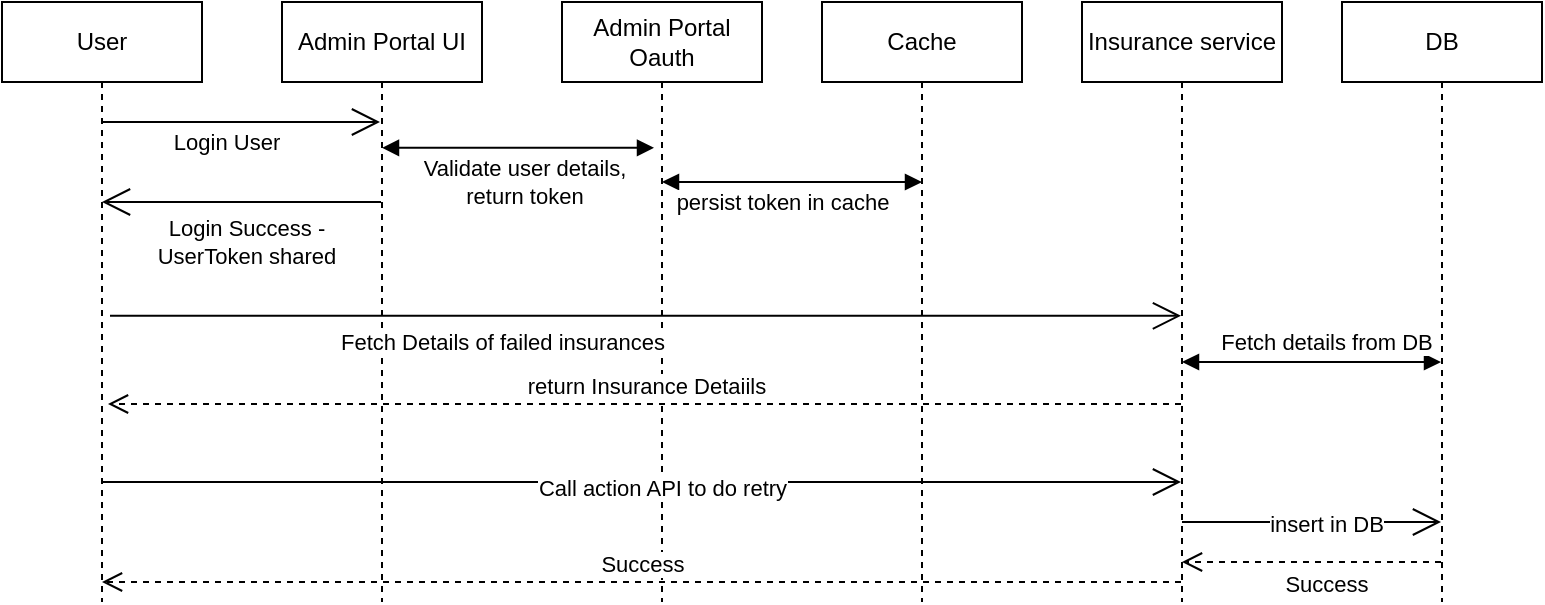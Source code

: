 <mxfile version="21.3.2" type="github">
  <diagram name="Page-1" id="_siwDrFcKnk8f0ph_S-L">
    <mxGraphModel dx="1194" dy="648" grid="1" gridSize="10" guides="1" tooltips="1" connect="1" arrows="1" fold="1" page="1" pageScale="1" pageWidth="850" pageHeight="1100" math="0" shadow="0">
      <root>
        <mxCell id="0" />
        <mxCell id="1" parent="0" />
        <mxCell id="wFQ3WPzUi1SbIOGA0kf2-1" value="User" style="shape=umlLifeline;perimeter=lifelinePerimeter;whiteSpace=wrap;html=1;container=1;dropTarget=0;collapsible=0;recursiveResize=0;outlineConnect=0;portConstraint=eastwest;newEdgeStyle={&quot;edgeStyle&quot;:&quot;elbowEdgeStyle&quot;,&quot;elbow&quot;:&quot;vertical&quot;,&quot;curved&quot;:0,&quot;rounded&quot;:0};" vertex="1" parent="1">
          <mxGeometry x="70" y="60" width="100" height="300" as="geometry" />
        </mxCell>
        <mxCell id="wFQ3WPzUi1SbIOGA0kf2-2" value="Admin Portal UI" style="shape=umlLifeline;perimeter=lifelinePerimeter;whiteSpace=wrap;html=1;container=1;dropTarget=0;collapsible=0;recursiveResize=0;outlineConnect=0;portConstraint=eastwest;newEdgeStyle={&quot;edgeStyle&quot;:&quot;elbowEdgeStyle&quot;,&quot;elbow&quot;:&quot;vertical&quot;,&quot;curved&quot;:0,&quot;rounded&quot;:0};" vertex="1" parent="1">
          <mxGeometry x="210" y="60" width="100" height="300" as="geometry" />
        </mxCell>
        <mxCell id="wFQ3WPzUi1SbIOGA0kf2-3" value="Cache" style="shape=umlLifeline;perimeter=lifelinePerimeter;whiteSpace=wrap;html=1;container=1;dropTarget=0;collapsible=0;recursiveResize=0;outlineConnect=0;portConstraint=eastwest;newEdgeStyle={&quot;edgeStyle&quot;:&quot;elbowEdgeStyle&quot;,&quot;elbow&quot;:&quot;vertical&quot;,&quot;curved&quot;:0,&quot;rounded&quot;:0};" vertex="1" parent="1">
          <mxGeometry x="480" y="60" width="100" height="300" as="geometry" />
        </mxCell>
        <mxCell id="wFQ3WPzUi1SbIOGA0kf2-4" value="Admin Portal Oauth" style="shape=umlLifeline;perimeter=lifelinePerimeter;whiteSpace=wrap;html=1;container=1;dropTarget=0;collapsible=0;recursiveResize=0;outlineConnect=0;portConstraint=eastwest;newEdgeStyle={&quot;edgeStyle&quot;:&quot;elbowEdgeStyle&quot;,&quot;elbow&quot;:&quot;vertical&quot;,&quot;curved&quot;:0,&quot;rounded&quot;:0};" vertex="1" parent="1">
          <mxGeometry x="350" y="60" width="100" height="300" as="geometry" />
        </mxCell>
        <mxCell id="wFQ3WPzUi1SbIOGA0kf2-5" value="Insurance service" style="shape=umlLifeline;perimeter=lifelinePerimeter;whiteSpace=wrap;html=1;container=1;dropTarget=0;collapsible=0;recursiveResize=0;outlineConnect=0;portConstraint=eastwest;newEdgeStyle={&quot;edgeStyle&quot;:&quot;elbowEdgeStyle&quot;,&quot;elbow&quot;:&quot;vertical&quot;,&quot;curved&quot;:0,&quot;rounded&quot;:0};" vertex="1" parent="1">
          <mxGeometry x="610" y="60" width="100" height="300" as="geometry" />
        </mxCell>
        <mxCell id="wFQ3WPzUi1SbIOGA0kf2-6" value="DB" style="shape=umlLifeline;perimeter=lifelinePerimeter;whiteSpace=wrap;html=1;container=1;dropTarget=0;collapsible=0;recursiveResize=0;outlineConnect=0;portConstraint=eastwest;newEdgeStyle={&quot;edgeStyle&quot;:&quot;elbowEdgeStyle&quot;,&quot;elbow&quot;:&quot;vertical&quot;,&quot;curved&quot;:0,&quot;rounded&quot;:0};" vertex="1" parent="1">
          <mxGeometry x="740" y="60" width="100" height="300" as="geometry" />
        </mxCell>
        <mxCell id="wFQ3WPzUi1SbIOGA0kf2-7" value="" style="endArrow=open;endFill=1;endSize=12;html=1;rounded=0;entryX=0.49;entryY=0.2;entryDx=0;entryDy=0;entryPerimeter=0;" edge="1" parent="1" source="wFQ3WPzUi1SbIOGA0kf2-1" target="wFQ3WPzUi1SbIOGA0kf2-2">
          <mxGeometry width="160" relative="1" as="geometry">
            <mxPoint x="340" y="340" as="sourcePoint" />
            <mxPoint x="500" y="340" as="targetPoint" />
          </mxGeometry>
        </mxCell>
        <mxCell id="wFQ3WPzUi1SbIOGA0kf2-8" value="Login User" style="edgeLabel;html=1;align=center;verticalAlign=middle;resizable=0;points=[];" vertex="1" connectable="0" parent="wFQ3WPzUi1SbIOGA0kf2-7">
          <mxGeometry x="-0.276" y="-2" relative="1" as="geometry">
            <mxPoint x="11" y="8" as="offset" />
          </mxGeometry>
        </mxCell>
        <mxCell id="wFQ3WPzUi1SbIOGA0kf2-9" value="" style="endArrow=open;endFill=1;endSize=12;html=1;rounded=0;" edge="1" parent="1" source="wFQ3WPzUi1SbIOGA0kf2-2" target="wFQ3WPzUi1SbIOGA0kf2-1">
          <mxGeometry width="160" relative="1" as="geometry">
            <mxPoint x="340" y="340" as="sourcePoint" />
            <mxPoint x="500" y="340" as="targetPoint" />
            <Array as="points">
              <mxPoint x="180" y="160" />
            </Array>
          </mxGeometry>
        </mxCell>
        <mxCell id="wFQ3WPzUi1SbIOGA0kf2-10" value="Login Success - &lt;br&gt;UserToken shared" style="edgeLabel;html=1;align=center;verticalAlign=middle;resizable=0;points=[];" vertex="1" connectable="0" parent="wFQ3WPzUi1SbIOGA0kf2-9">
          <mxGeometry x="0.35" y="-1" relative="1" as="geometry">
            <mxPoint x="26" y="21" as="offset" />
          </mxGeometry>
        </mxCell>
        <mxCell id="wFQ3WPzUi1SbIOGA0kf2-12" value="" style="endArrow=block;startArrow=block;endFill=1;startFill=1;html=1;rounded=0;entryX=0.46;entryY=0.243;entryDx=0;entryDy=0;entryPerimeter=0;" edge="1" parent="1" source="wFQ3WPzUi1SbIOGA0kf2-2" target="wFQ3WPzUi1SbIOGA0kf2-4">
          <mxGeometry width="160" relative="1" as="geometry">
            <mxPoint x="340" y="340" as="sourcePoint" />
            <mxPoint x="500" y="340" as="targetPoint" />
          </mxGeometry>
        </mxCell>
        <mxCell id="wFQ3WPzUi1SbIOGA0kf2-13" value="Validate user details, &lt;br&gt;return token" style="edgeLabel;html=1;align=center;verticalAlign=middle;resizable=0;points=[];" vertex="1" connectable="0" parent="wFQ3WPzUi1SbIOGA0kf2-12">
          <mxGeometry x="-0.275" y="-2" relative="1" as="geometry">
            <mxPoint x="21" y="15" as="offset" />
          </mxGeometry>
        </mxCell>
        <mxCell id="wFQ3WPzUi1SbIOGA0kf2-14" value="" style="endArrow=open;endFill=1;endSize=12;html=1;rounded=0;exitX=0.54;exitY=0.523;exitDx=0;exitDy=0;exitPerimeter=0;" edge="1" parent="1" source="wFQ3WPzUi1SbIOGA0kf2-1" target="wFQ3WPzUi1SbIOGA0kf2-5">
          <mxGeometry width="160" relative="1" as="geometry">
            <mxPoint x="340" y="340" as="sourcePoint" />
            <mxPoint x="500" y="340" as="targetPoint" />
          </mxGeometry>
        </mxCell>
        <mxCell id="wFQ3WPzUi1SbIOGA0kf2-15" value="Fetch Details of failed insurances" style="edgeLabel;html=1;align=center;verticalAlign=middle;resizable=0;points=[];" vertex="1" connectable="0" parent="wFQ3WPzUi1SbIOGA0kf2-14">
          <mxGeometry x="-0.298" y="-1" relative="1" as="geometry">
            <mxPoint x="8" y="12" as="offset" />
          </mxGeometry>
        </mxCell>
        <mxCell id="wFQ3WPzUi1SbIOGA0kf2-16" value="Fetch details from DB" style="endArrow=block;startArrow=block;endFill=1;startFill=1;html=1;rounded=0;" edge="1" parent="1" source="wFQ3WPzUi1SbIOGA0kf2-5" target="wFQ3WPzUi1SbIOGA0kf2-6">
          <mxGeometry x="0.085" y="10" width="160" relative="1" as="geometry">
            <mxPoint x="340" y="340" as="sourcePoint" />
            <mxPoint x="500" y="340" as="targetPoint" />
            <Array as="points">
              <mxPoint x="700" y="240" />
            </Array>
            <mxPoint x="1" as="offset" />
          </mxGeometry>
        </mxCell>
        <mxCell id="wFQ3WPzUi1SbIOGA0kf2-17" value="return Insurance Detaiils" style="html=1;verticalAlign=bottom;endArrow=open;dashed=1;endSize=8;edgeStyle=elbowEdgeStyle;elbow=vertical;curved=0;rounded=0;entryX=0.53;entryY=0.67;entryDx=0;entryDy=0;entryPerimeter=0;" edge="1" parent="1" source="wFQ3WPzUi1SbIOGA0kf2-5" target="wFQ3WPzUi1SbIOGA0kf2-1">
          <mxGeometry x="-0.001" relative="1" as="geometry">
            <mxPoint x="460" y="340" as="sourcePoint" />
            <mxPoint x="380" y="340" as="targetPoint" />
            <mxPoint as="offset" />
          </mxGeometry>
        </mxCell>
        <mxCell id="wFQ3WPzUi1SbIOGA0kf2-18" value="" style="endArrow=open;endFill=1;endSize=12;html=1;rounded=0;" edge="1" parent="1" source="wFQ3WPzUi1SbIOGA0kf2-1" target="wFQ3WPzUi1SbIOGA0kf2-5">
          <mxGeometry width="160" relative="1" as="geometry">
            <mxPoint x="340" y="340" as="sourcePoint" />
            <mxPoint x="790" y="300" as="targetPoint" />
            <Array as="points">
              <mxPoint x="530" y="300" />
            </Array>
          </mxGeometry>
        </mxCell>
        <mxCell id="wFQ3WPzUi1SbIOGA0kf2-19" value="Call action API to do retry" style="edgeLabel;html=1;align=center;verticalAlign=middle;resizable=0;points=[];" vertex="1" connectable="0" parent="wFQ3WPzUi1SbIOGA0kf2-18">
          <mxGeometry x="0.082" y="-3" relative="1" as="geometry">
            <mxPoint x="-12" as="offset" />
          </mxGeometry>
        </mxCell>
        <mxCell id="wFQ3WPzUi1SbIOGA0kf2-20" value="" style="endArrow=open;endFill=1;endSize=12;html=1;rounded=0;" edge="1" parent="1" source="wFQ3WPzUi1SbIOGA0kf2-5" target="wFQ3WPzUi1SbIOGA0kf2-6">
          <mxGeometry width="160" relative="1" as="geometry">
            <mxPoint x="400" y="340" as="sourcePoint" />
            <mxPoint x="560" y="340" as="targetPoint" />
            <Array as="points">
              <mxPoint x="750" y="320" />
            </Array>
          </mxGeometry>
        </mxCell>
        <mxCell id="wFQ3WPzUi1SbIOGA0kf2-22" value="insert in DB" style="edgeLabel;html=1;align=center;verticalAlign=middle;resizable=0;points=[];" vertex="1" connectable="0" parent="wFQ3WPzUi1SbIOGA0kf2-20">
          <mxGeometry x="0.085" y="-1" relative="1" as="geometry">
            <mxPoint x="1" as="offset" />
          </mxGeometry>
        </mxCell>
        <mxCell id="wFQ3WPzUi1SbIOGA0kf2-23" value="Success" style="html=1;verticalAlign=bottom;endArrow=open;dashed=1;endSize=8;edgeStyle=elbowEdgeStyle;elbow=vertical;curved=0;rounded=0;" edge="1" parent="1" source="wFQ3WPzUi1SbIOGA0kf2-6" target="wFQ3WPzUi1SbIOGA0kf2-5">
          <mxGeometry x="-0.085" y="20" relative="1" as="geometry">
            <mxPoint x="760" y="340" as="sourcePoint" />
            <mxPoint x="680" y="340" as="targetPoint" />
            <Array as="points">
              <mxPoint x="720" y="340" />
              <mxPoint x="700" y="340" />
              <mxPoint x="740" y="340" />
            </Array>
            <mxPoint x="1" as="offset" />
          </mxGeometry>
        </mxCell>
        <mxCell id="wFQ3WPzUi1SbIOGA0kf2-24" value="Success" style="html=1;verticalAlign=bottom;endArrow=open;dashed=1;endSize=8;edgeStyle=elbowEdgeStyle;elbow=vertical;curved=0;rounded=0;" edge="1" parent="1" source="wFQ3WPzUi1SbIOGA0kf2-5" target="wFQ3WPzUi1SbIOGA0kf2-1">
          <mxGeometry relative="1" as="geometry">
            <mxPoint x="520" y="340" as="sourcePoint" />
            <mxPoint x="440" y="340" as="targetPoint" />
            <Array as="points">
              <mxPoint x="500" y="350" />
            </Array>
          </mxGeometry>
        </mxCell>
        <mxCell id="wFQ3WPzUi1SbIOGA0kf2-25" value="" style="endArrow=block;startArrow=block;endFill=1;startFill=1;html=1;rounded=0;" edge="1" parent="1">
          <mxGeometry width="160" relative="1" as="geometry">
            <mxPoint x="400" y="150" as="sourcePoint" />
            <mxPoint x="530" y="150" as="targetPoint" />
          </mxGeometry>
        </mxCell>
        <mxCell id="wFQ3WPzUi1SbIOGA0kf2-26" value="persist token in cache" style="edgeLabel;html=1;align=center;verticalAlign=middle;resizable=0;points=[];" vertex="1" connectable="0" parent="wFQ3WPzUi1SbIOGA0kf2-25">
          <mxGeometry x="-0.169" y="-2" relative="1" as="geometry">
            <mxPoint x="6" y="8" as="offset" />
          </mxGeometry>
        </mxCell>
      </root>
    </mxGraphModel>
  </diagram>
</mxfile>
